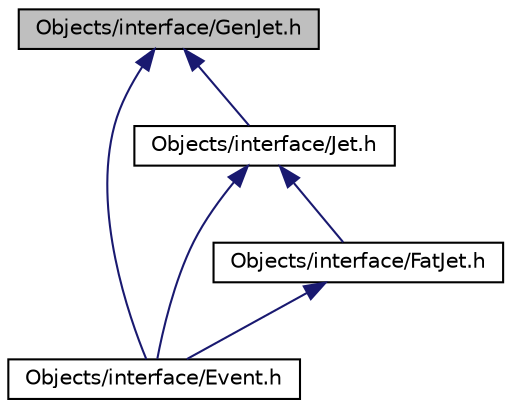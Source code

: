 digraph G
{
  edge [fontname="Helvetica",fontsize="10",labelfontname="Helvetica",labelfontsize="10"];
  node [fontname="Helvetica",fontsize="10",shape=record];
  Node1 [label="Objects/interface/GenJet.h",height=0.2,width=0.4,color="black", fillcolor="grey75", style="filled" fontcolor="black"];
  Node1 -> Node2 [dir=back,color="midnightblue",fontsize="10",style="solid"];
  Node2 [label="Objects/interface/Event.h",height=0.2,width=0.4,color="black", fillcolor="white", style="filled",URL="$Event_8h.html"];
  Node1 -> Node3 [dir=back,color="midnightblue",fontsize="10",style="solid"];
  Node3 [label="Objects/interface/Jet.h",height=0.2,width=0.4,color="black", fillcolor="white", style="filled",URL="$Jet_8h.html"];
  Node3 -> Node2 [dir=back,color="midnightblue",fontsize="10",style="solid"];
  Node3 -> Node4 [dir=back,color="midnightblue",fontsize="10",style="solid"];
  Node4 [label="Objects/interface/FatJet.h",height=0.2,width=0.4,color="black", fillcolor="white", style="filled",URL="$FatJet_8h.html"];
  Node4 -> Node2 [dir=back,color="midnightblue",fontsize="10",style="solid"];
}
